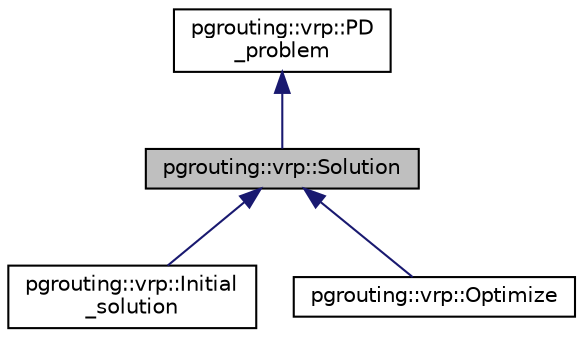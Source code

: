 digraph "pgrouting::vrp::Solution"
{
  edge [fontname="Helvetica",fontsize="10",labelfontname="Helvetica",labelfontsize="10"];
  node [fontname="Helvetica",fontsize="10",shape=record];
  Node1 [label="pgrouting::vrp::Solution",height=0.2,width=0.4,color="black", fillcolor="grey75", style="filled", fontcolor="black"];
  Node2 -> Node1 [dir="back",color="midnightblue",fontsize="10",style="solid",fontname="Helvetica"];
  Node2 [label="pgrouting::vrp::PD\l_problem",height=0.2,width=0.4,color="black", fillcolor="white", style="filled",URL="$classpgrouting_1_1vrp_1_1PD__problem.html"];
  Node1 -> Node3 [dir="back",color="midnightblue",fontsize="10",style="solid",fontname="Helvetica"];
  Node3 [label="pgrouting::vrp::Initial\l_solution",height=0.2,width=0.4,color="black", fillcolor="white", style="filled",URL="$classpgrouting_1_1vrp_1_1Initial__solution.html"];
  Node1 -> Node4 [dir="back",color="midnightblue",fontsize="10",style="solid",fontname="Helvetica"];
  Node4 [label="pgrouting::vrp::Optimize",height=0.2,width=0.4,color="black", fillcolor="white", style="filled",URL="$classpgrouting_1_1vrp_1_1Optimize.html"];
}
